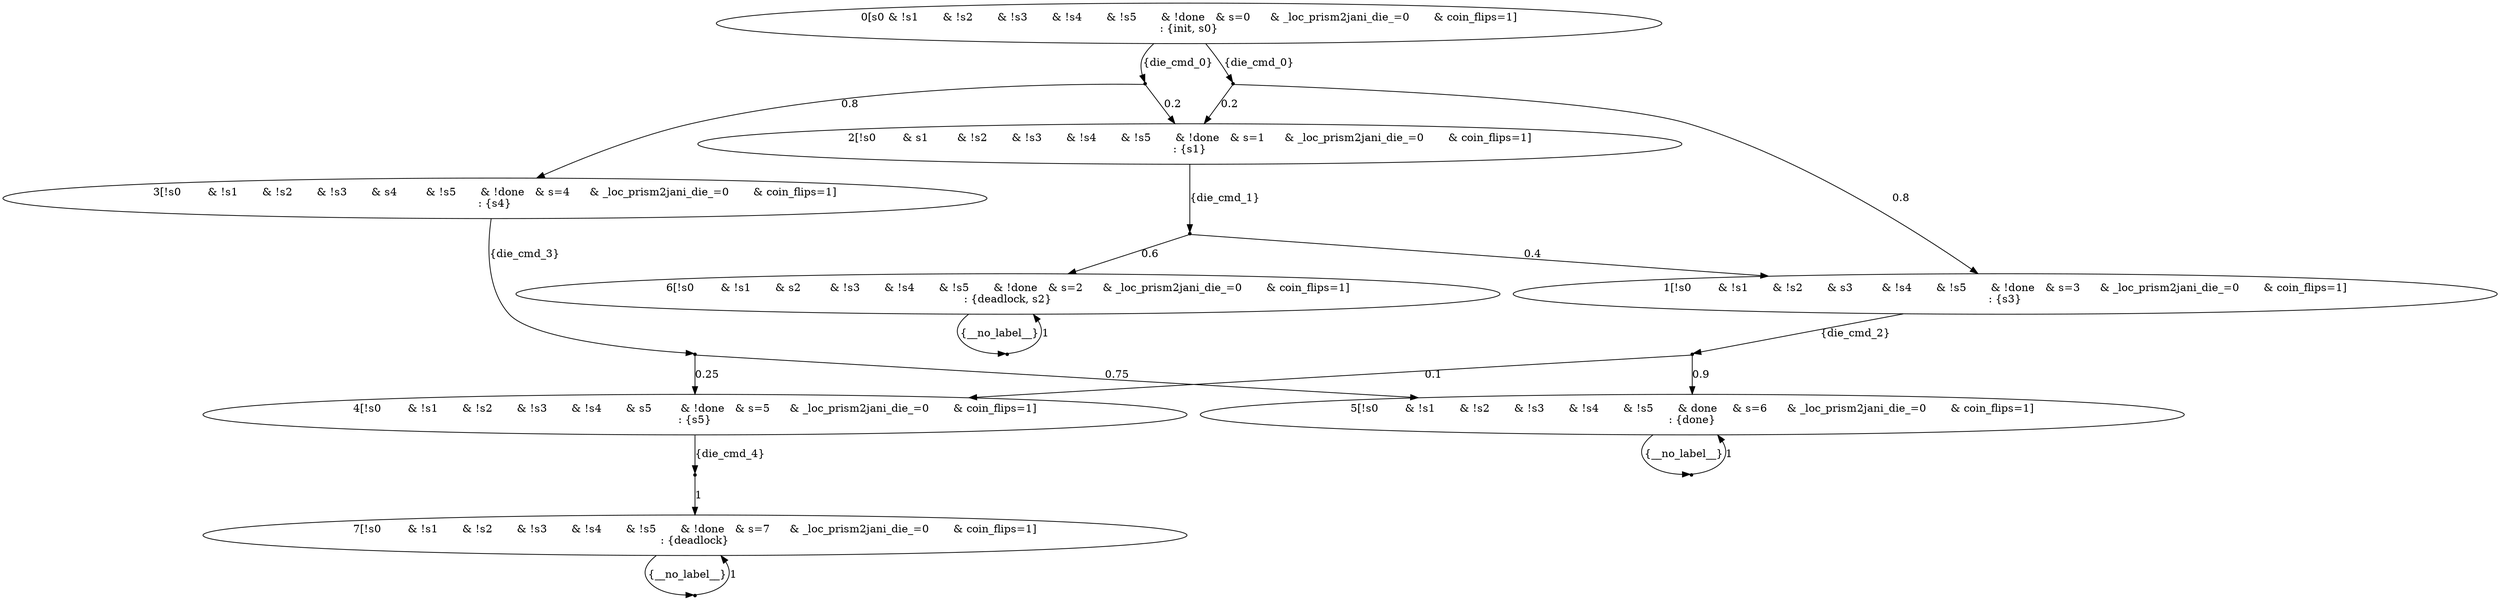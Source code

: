 digraph model {
	0 [ label = "0[s0	& !s1	& !s2	& !s3	& !s4	& !s5	& !done	& s=0	& _loc_prism2jani_die_=0	& coin_flips=1]
: {init, s0}" ];
	1 [ label = "1[!s0	& !s1	& !s2	& s3	& !s4	& !s5	& !done	& s=3	& _loc_prism2jani_die_=0	& coin_flips=1]
: {s3}" ];
	2 [ label = "2[!s0	& s1	& !s2	& !s3	& !s4	& !s5	& !done	& s=1	& _loc_prism2jani_die_=0	& coin_flips=1]
: {s1}" ];
	3 [ label = "3[!s0	& !s1	& !s2	& !s3	& s4	& !s5	& !done	& s=4	& _loc_prism2jani_die_=0	& coin_flips=1]
: {s4}" ];
	4 [ label = "4[!s0	& !s1	& !s2	& !s3	& !s4	& s5	& !done	& s=5	& _loc_prism2jani_die_=0	& coin_flips=1]
: {s5}" ];
	5 [ label = "5[!s0	& !s1	& !s2	& !s3	& !s4	& !s5	& done	& s=6	& _loc_prism2jani_die_=0	& coin_flips=1]
: {done}" ];
	6 [ label = "6[!s0	& !s1	& s2	& !s3	& !s4	& !s5	& !done	& s=2	& _loc_prism2jani_die_=0	& coin_flips=1]
: {deadlock, s2}" ];
	7 [ label = "7[!s0	& !s1	& !s2	& !s3	& !s4	& !s5	& !done	& s=7	& _loc_prism2jani_die_=0	& coin_flips=1]
: {deadlock}" ];
	"0c0" [shape = "point"];
	0 -> "0c0" [ label = "{die_cmd_0}"]
;
	"0c0" -> 1 [ label= "0.8" ];
	"0c0" -> 2 [ label= "0.2" ];
	"0c1" [shape = "point"];
	0 -> "0c1" [ label = "{die_cmd_0}"]
;
	"0c1" -> 2 [ label= "0.2" ];
	"0c1" -> 3 [ label= "0.8" ];
	"1c0" [shape = "point"];
	1 -> "1c0" [ label = "{die_cmd_2}"]
;
	"1c0" -> 4 [ label= "0.1" ];
	"1c0" -> 5 [ label= "0.9" ];
	"2c0" [shape = "point"];
	2 -> "2c0" [ label = "{die_cmd_1}"]
;
	"2c0" -> 1 [ label= "0.4" ];
	"2c0" -> 6 [ label= "0.6" ];
	"3c0" [shape = "point"];
	3 -> "3c0" [ label = "{die_cmd_3}"]
;
	"3c0" -> 4 [ label= "0.25" ];
	"3c0" -> 5 [ label= "0.75" ];
	"4c0" [shape = "point"];
	4 -> "4c0" [ label = "{die_cmd_4}"]
;
	"4c0" -> 7 [ label= "1" ];
	"5c0" [shape = "point"];
	5 -> "5c0" [ label = "{__no_label__}"]
;
	"5c0" -> 5 [ label= "1" ];
	"6c0" [shape = "point"];
	6 -> "6c0" [ label = "{__no_label__}"]
;
	"6c0" -> 6 [ label= "1" ];
	"7c0" [shape = "point"];
	7 -> "7c0" [ label = "{__no_label__}"]
;
	"7c0" -> 7 [ label= "1" ];
}
